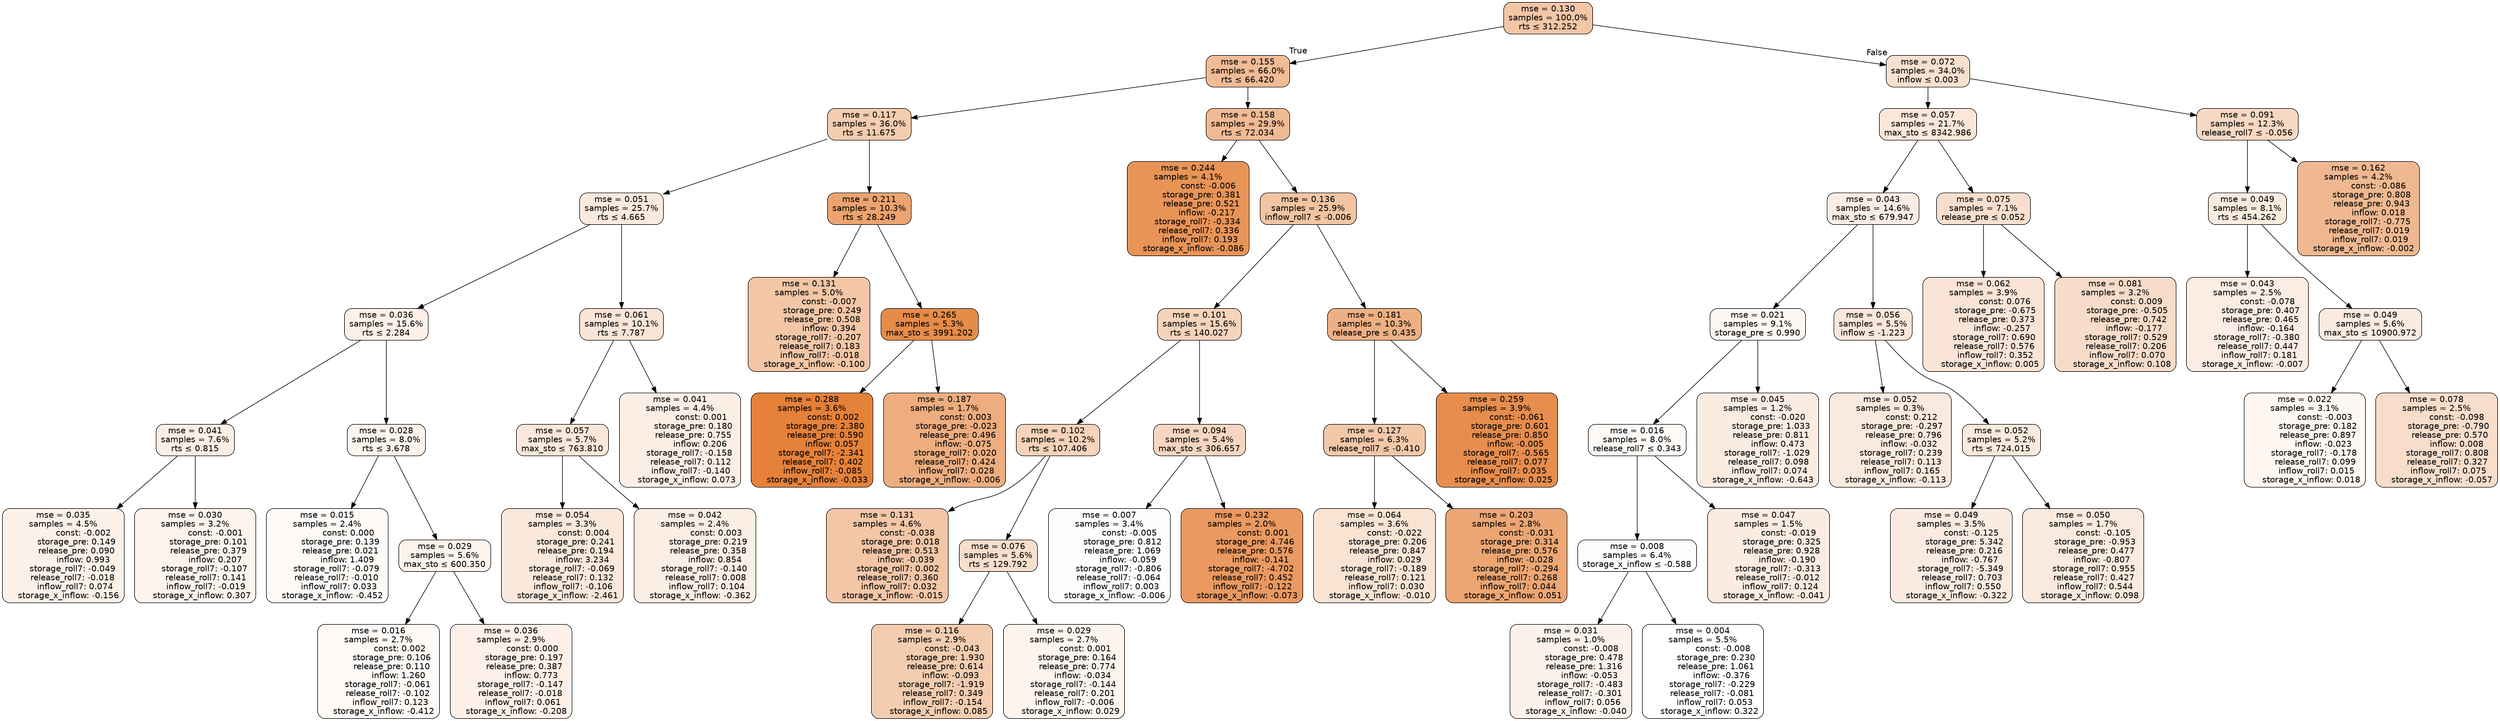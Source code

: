 digraph tree {
bgcolor="transparent"
node [shape=rectangle, style="filled, rounded", color="black", fontname=helvetica] ;
edge [fontname=helvetica] ;
	"0" [label="mse = 0.130
samples = 100.0%
rts &le; 312.252", fillcolor="#f3c6a6"]
	"1" [label="mse = 0.155
samples = 66.0%
rts &le; 66.420", fillcolor="#f1bb95"]
	"2" [label="mse = 0.117
samples = 36.0%
rts &le; 11.675", fillcolor="#f4ccaf"]
	"3" [label="mse = 0.051
samples = 25.7%
rts &le; 4.665", fillcolor="#fae9dd"]
	"4" [label="mse = 0.036
samples = 15.6%
rts &le; 2.284", fillcolor="#fcf0e8"]
	"5" [label="mse = 0.041
samples = 7.6%
rts &le; 0.815", fillcolor="#fbeee5"]
	"6" [label="mse = 0.035
samples = 4.5%
               const: -0.002
          storage_pre: 0.149
          release_pre: 0.090
               inflow: 0.993
       storage_roll7: -0.049
       release_roll7: -0.018
         inflow_roll7: 0.074
    storage_x_inflow: -0.156", fillcolor="#fcf1e9"]
	"7" [label="mse = 0.030
samples = 3.2%
               const: -0.001
          storage_pre: 0.101
          release_pre: 0.379
               inflow: 0.207
       storage_roll7: -0.107
        release_roll7: 0.141
        inflow_roll7: -0.019
     storage_x_inflow: 0.307", fillcolor="#fcf3ec"]
	"8" [label="mse = 0.028
samples = 8.0%
rts &le; 3.678", fillcolor="#fcf4ed"]
	"9" [label="mse = 0.015
samples = 2.4%
                const: 0.000
          storage_pre: 0.139
          release_pre: 0.021
               inflow: 1.409
       storage_roll7: -0.079
       release_roll7: -0.010
         inflow_roll7: 0.033
    storage_x_inflow: -0.452", fillcolor="#fdfaf7"]
	"10" [label="mse = 0.029
samples = 5.6%
max_sto &le; 600.350", fillcolor="#fcf3ed"]
	"11" [label="mse = 0.016
samples = 2.7%
                const: 0.002
          storage_pre: 0.106
          release_pre: 0.110
               inflow: 1.260
       storage_roll7: -0.061
       release_roll7: -0.102
         inflow_roll7: 0.123
    storage_x_inflow: -0.412", fillcolor="#fdf9f6"]
	"12" [label="mse = 0.036
samples = 2.9%
                const: 0.000
          storage_pre: 0.197
          release_pre: 0.387
               inflow: 0.773
       storage_roll7: -0.147
       release_roll7: -0.018
         inflow_roll7: 0.061
    storage_x_inflow: -0.208", fillcolor="#fcf0e8"]
	"13" [label="mse = 0.061
samples = 10.1%
rts &le; 7.787", fillcolor="#f9e5d7"]
	"14" [label="mse = 0.057
samples = 5.7%
max_sto &le; 763.810", fillcolor="#fae7da"]
	"15" [label="mse = 0.054
samples = 3.3%
                const: 0.004
          storage_pre: 0.241
          release_pre: 0.194
               inflow: 3.234
       storage_roll7: -0.069
        release_roll7: 0.132
        inflow_roll7: -0.106
    storage_x_inflow: -2.461", fillcolor="#fae8db"]
	"16" [label="mse = 0.042
samples = 2.4%
                const: 0.003
          storage_pre: 0.219
          release_pre: 0.358
               inflow: 0.854
       storage_roll7: -0.140
        release_roll7: 0.008
         inflow_roll7: 0.104
    storage_x_inflow: -0.362", fillcolor="#fbeee4"]
	"17" [label="mse = 0.041
samples = 4.4%
                const: 0.001
          storage_pre: 0.180
          release_pre: 0.755
               inflow: 0.206
       storage_roll7: -0.158
        release_roll7: 0.112
        inflow_roll7: -0.140
     storage_x_inflow: 0.073", fillcolor="#fbeee4"]
	"18" [label="mse = 0.211
samples = 10.3%
rts &le; 28.249", fillcolor="#eca36e"]
	"19" [label="mse = 0.131
samples = 5.0%
               const: -0.007
          storage_pre: 0.249
          release_pre: 0.508
               inflow: 0.394
       storage_roll7: -0.207
        release_roll7: 0.183
        inflow_roll7: -0.018
    storage_x_inflow: -0.100", fillcolor="#f3c6a6"]
	"20" [label="mse = 0.265
samples = 5.3%
max_sto &le; 3991.202", fillcolor="#e78b48"]
	"21" [label="mse = 0.288
samples = 3.6%
                const: 0.002
          storage_pre: 2.380
          release_pre: 0.590
               inflow: 0.057
       storage_roll7: -2.341
        release_roll7: 0.402
        inflow_roll7: -0.085
    storage_x_inflow: -0.033", fillcolor="#e58139"]
	"22" [label="mse = 0.187
samples = 1.7%
                const: 0.003
         storage_pre: -0.023
          release_pre: 0.496
              inflow: -0.075
        storage_roll7: 0.020
        release_roll7: 0.424
         inflow_roll7: 0.028
    storage_x_inflow: -0.006", fillcolor="#eead7f"]
	"23" [label="mse = 0.158
samples = 29.9%
rts &le; 72.034", fillcolor="#f0ba93"]
	"24" [label="mse = 0.244
samples = 4.1%
               const: -0.006
          storage_pre: 0.381
          release_pre: 0.521
              inflow: -0.217
       storage_roll7: -0.334
        release_roll7: 0.336
         inflow_roll7: 0.193
    storage_x_inflow: -0.086", fillcolor="#e99457"]
	"25" [label="mse = 0.136
samples = 25.9%
inflow_roll7 &le; -0.006", fillcolor="#f2c4a2"]
	"26" [label="mse = 0.101
samples = 15.6%
rts &le; 140.027", fillcolor="#f6d3bb"]
	"27" [label="mse = 0.102
samples = 10.2%
rts &le; 107.406", fillcolor="#f6d3ba"]
	"28" [label="mse = 0.131
samples = 4.6%
               const: -0.038
          storage_pre: 0.018
          release_pre: 0.513
              inflow: -0.039
        storage_roll7: 0.002
        release_roll7: 0.360
         inflow_roll7: 0.032
    storage_x_inflow: -0.015", fillcolor="#f3c6a6"]
	"29" [label="mse = 0.076
samples = 5.6%
rts &le; 129.792", fillcolor="#f8decc"]
	"30" [label="mse = 0.116
samples = 2.9%
               const: -0.043
          storage_pre: 1.930
          release_pre: 0.614
              inflow: -0.093
       storage_roll7: -1.919
        release_roll7: 0.349
        inflow_roll7: -0.154
     storage_x_inflow: 0.085", fillcolor="#f4cdb0"]
	"31" [label="mse = 0.029
samples = 2.7%
                const: 0.001
          storage_pre: 0.164
          release_pre: 0.774
              inflow: -0.034
       storage_roll7: -0.144
        release_roll7: 0.201
        inflow_roll7: -0.006
     storage_x_inflow: 0.029", fillcolor="#fcf4ed"]
	"32" [label="mse = 0.094
samples = 5.4%
max_sto &le; 306.657", fillcolor="#f6d6c0"]
	"33" [label="mse = 0.007
samples = 3.4%
               const: -0.005
          storage_pre: 0.812
          release_pre: 1.069
              inflow: -0.059
       storage_roll7: -0.806
       release_roll7: -0.064
         inflow_roll7: 0.003
    storage_x_inflow: -0.006", fillcolor="#fefdfd"]
	"34" [label="mse = 0.232
samples = 2.0%
                const: 0.001
          storage_pre: 4.746
          release_pre: 0.576
              inflow: -0.141
       storage_roll7: -4.702
        release_roll7: 0.452
        inflow_roll7: -0.122
    storage_x_inflow: -0.073", fillcolor="#ea9960"]
	"35" [label="mse = 0.181
samples = 10.3%
release_pre &le; 0.435", fillcolor="#eeb083"]
	"36" [label="mse = 0.127
samples = 6.3%
release_roll7 &le; -0.410", fillcolor="#f3c8a9"]
	"37" [label="mse = 0.064
samples = 3.6%
               const: -0.022
          storage_pre: 0.206
          release_pre: 0.847
               inflow: 0.029
       storage_roll7: -0.189
        release_roll7: 0.121
         inflow_roll7: 0.030
    storage_x_inflow: -0.010", fillcolor="#f9e4d4"]
	"38" [label="mse = 0.203
samples = 2.8%
               const: -0.031
          storage_pre: 0.314
          release_pre: 0.576
              inflow: -0.028
       storage_roll7: -0.294
        release_roll7: 0.268
         inflow_roll7: 0.044
     storage_x_inflow: 0.051", fillcolor="#eca673"]
	"39" [label="mse = 0.259
samples = 3.9%
               const: -0.061
          storage_pre: 0.601
          release_pre: 0.850
              inflow: -0.005
       storage_roll7: -0.565
        release_roll7: 0.077
         inflow_roll7: 0.035
     storage_x_inflow: 0.025", fillcolor="#e78d4d"]
	"40" [label="mse = 0.072
samples = 34.0%
inflow &le; 0.003", fillcolor="#f8e0cf"]
	"41" [label="mse = 0.057
samples = 21.7%
max_sto &le; 8342.986", fillcolor="#fae7d9"]
	"42" [label="mse = 0.043
samples = 14.6%
max_sto &le; 679.947", fillcolor="#fbede3"]
	"43" [label="mse = 0.021
samples = 9.1%
storage_pre &le; 0.990", fillcolor="#fdf7f3"]
	"44" [label="mse = 0.016
samples = 8.0%
release_roll7 &le; 0.343", fillcolor="#fdf9f6"]
	"45" [label="mse = 0.008
samples = 6.4%
storage_x_inflow &le; -0.588", fillcolor="#fefdfb"]
	"46" [label="mse = 0.031
samples = 1.0%
               const: -0.008
          storage_pre: 0.478
          release_pre: 1.316
              inflow: -0.053
       storage_roll7: -0.483
       release_roll7: -0.301
         inflow_roll7: 0.056
    storage_x_inflow: -0.040", fillcolor="#fcf2eb"]
	"47" [label="mse = 0.004
samples = 5.5%
               const: -0.008
          storage_pre: 0.230
          release_pre: 1.061
              inflow: -0.376
       storage_roll7: -0.229
       release_roll7: -0.081
         inflow_roll7: 0.053
     storage_x_inflow: 0.322", fillcolor="#ffffff"]
	"48" [label="mse = 0.047
samples = 1.5%
               const: -0.019
          storage_pre: 0.325
          release_pre: 0.928
              inflow: -0.190
       storage_roll7: -0.313
       release_roll7: -0.012
         inflow_roll7: 0.124
    storage_x_inflow: -0.041", fillcolor="#fbebe0"]
	"49" [label="mse = 0.045
samples = 1.2%
               const: -0.020
          storage_pre: 1.033
          release_pre: 0.811
               inflow: 0.473
       storage_roll7: -1.029
        release_roll7: 0.098
         inflow_roll7: 0.074
    storage_x_inflow: -0.643", fillcolor="#fbece2"]
	"50" [label="mse = 0.056
samples = 5.5%
inflow &le; -1.223", fillcolor="#fae7da"]
	"51" [label="mse = 0.052
samples = 0.3%
                const: 0.212
         storage_pre: -0.297
          release_pre: 0.796
              inflow: -0.032
        storage_roll7: 0.239
        release_roll7: 0.113
         inflow_roll7: 0.165
    storage_x_inflow: -0.113", fillcolor="#fae9dd"]
	"52" [label="mse = 0.052
samples = 5.2%
rts &le; 724.015", fillcolor="#fae9dd"]
	"53" [label="mse = 0.049
samples = 3.5%
               const: -0.125
          storage_pre: 5.342
          release_pre: 0.216
              inflow: -0.767
       storage_roll7: -5.349
        release_roll7: 0.703
         inflow_roll7: 0.550
    storage_x_inflow: -0.322", fillcolor="#faeadf"]
	"54" [label="mse = 0.050
samples = 1.7%
               const: -0.105
         storage_pre: -0.953
          release_pre: 0.477
              inflow: -0.807
        storage_roll7: 0.955
        release_roll7: 0.427
         inflow_roll7: 0.544
     storage_x_inflow: 0.098", fillcolor="#faeade"]
	"55" [label="mse = 0.075
samples = 7.1%
release_pre &le; 0.052", fillcolor="#f8dfcd"]
	"56" [label="mse = 0.062
samples = 3.9%
                const: 0.076
         storage_pre: -0.675
          release_pre: 0.373
              inflow: -0.257
        storage_roll7: 0.690
        release_roll7: 0.576
         inflow_roll7: 0.352
     storage_x_inflow: 0.005", fillcolor="#f9e4d6"]
	"57" [label="mse = 0.081
samples = 3.2%
                const: 0.009
         storage_pre: -0.505
          release_pre: 0.742
              inflow: -0.177
        storage_roll7: 0.529
        release_roll7: 0.206
         inflow_roll7: 0.070
     storage_x_inflow: 0.108", fillcolor="#f7dcc9"]
	"58" [label="mse = 0.091
samples = 12.3%
release_roll7 &le; -0.056", fillcolor="#f7d8c2"]
	"59" [label="mse = 0.049
samples = 8.1%
rts &le; 454.262", fillcolor="#faebdf"]
	"60" [label="mse = 0.043
samples = 2.5%
               const: -0.078
          storage_pre: 0.407
          release_pre: 0.465
              inflow: -0.164
       storage_roll7: -0.380
        release_roll7: 0.447
         inflow_roll7: 0.181
    storage_x_inflow: -0.007", fillcolor="#fbede3"]
	"61" [label="mse = 0.049
samples = 5.6%
max_sto &le; 10900.972", fillcolor="#faeadf"]
	"62" [label="mse = 0.022
samples = 3.1%
               const: -0.003
          storage_pre: 0.182
          release_pre: 0.897
              inflow: -0.023
       storage_roll7: -0.178
        release_roll7: 0.099
         inflow_roll7: 0.015
     storage_x_inflow: 0.018", fillcolor="#fdf6f1"]
	"63" [label="mse = 0.078
samples = 2.5%
               const: -0.098
         storage_pre: -0.790
          release_pre: 0.570
               inflow: 0.008
        storage_roll7: 0.808
        release_roll7: 0.327
         inflow_roll7: 0.075
    storage_x_inflow: -0.057", fillcolor="#f8ddcb"]
	"64" [label="mse = 0.162
samples = 4.2%
               const: -0.086
          storage_pre: 0.808
          release_pre: 0.943
               inflow: 0.018
       storage_roll7: -0.775
        release_roll7: 0.019
         inflow_roll7: 0.019
    storage_x_inflow: -0.002", fillcolor="#f0b890"]

	"0" -> "1" [labeldistance=2.5, labelangle=45, headlabel="True"]
	"1" -> "2"
	"2" -> "3"
	"3" -> "4"
	"4" -> "5"
	"5" -> "6"
	"5" -> "7"
	"4" -> "8"
	"8" -> "9"
	"8" -> "10"
	"10" -> "11"
	"10" -> "12"
	"3" -> "13"
	"13" -> "14"
	"14" -> "15"
	"14" -> "16"
	"13" -> "17"
	"2" -> "18"
	"18" -> "19"
	"18" -> "20"
	"20" -> "21"
	"20" -> "22"
	"1" -> "23"
	"23" -> "24"
	"23" -> "25"
	"25" -> "26"
	"26" -> "27"
	"27" -> "28"
	"27" -> "29"
	"29" -> "30"
	"29" -> "31"
	"26" -> "32"
	"32" -> "33"
	"32" -> "34"
	"25" -> "35"
	"35" -> "36"
	"36" -> "37"
	"36" -> "38"
	"35" -> "39"
	"0" -> "40" [labeldistance=2.5, labelangle=-45, headlabel="False"]
	"40" -> "41"
	"41" -> "42"
	"42" -> "43"
	"43" -> "44"
	"44" -> "45"
	"45" -> "46"
	"45" -> "47"
	"44" -> "48"
	"43" -> "49"
	"42" -> "50"
	"50" -> "51"
	"50" -> "52"
	"52" -> "53"
	"52" -> "54"
	"41" -> "55"
	"55" -> "56"
	"55" -> "57"
	"40" -> "58"
	"58" -> "59"
	"59" -> "60"
	"59" -> "61"
	"61" -> "62"
	"61" -> "63"
	"58" -> "64"
}